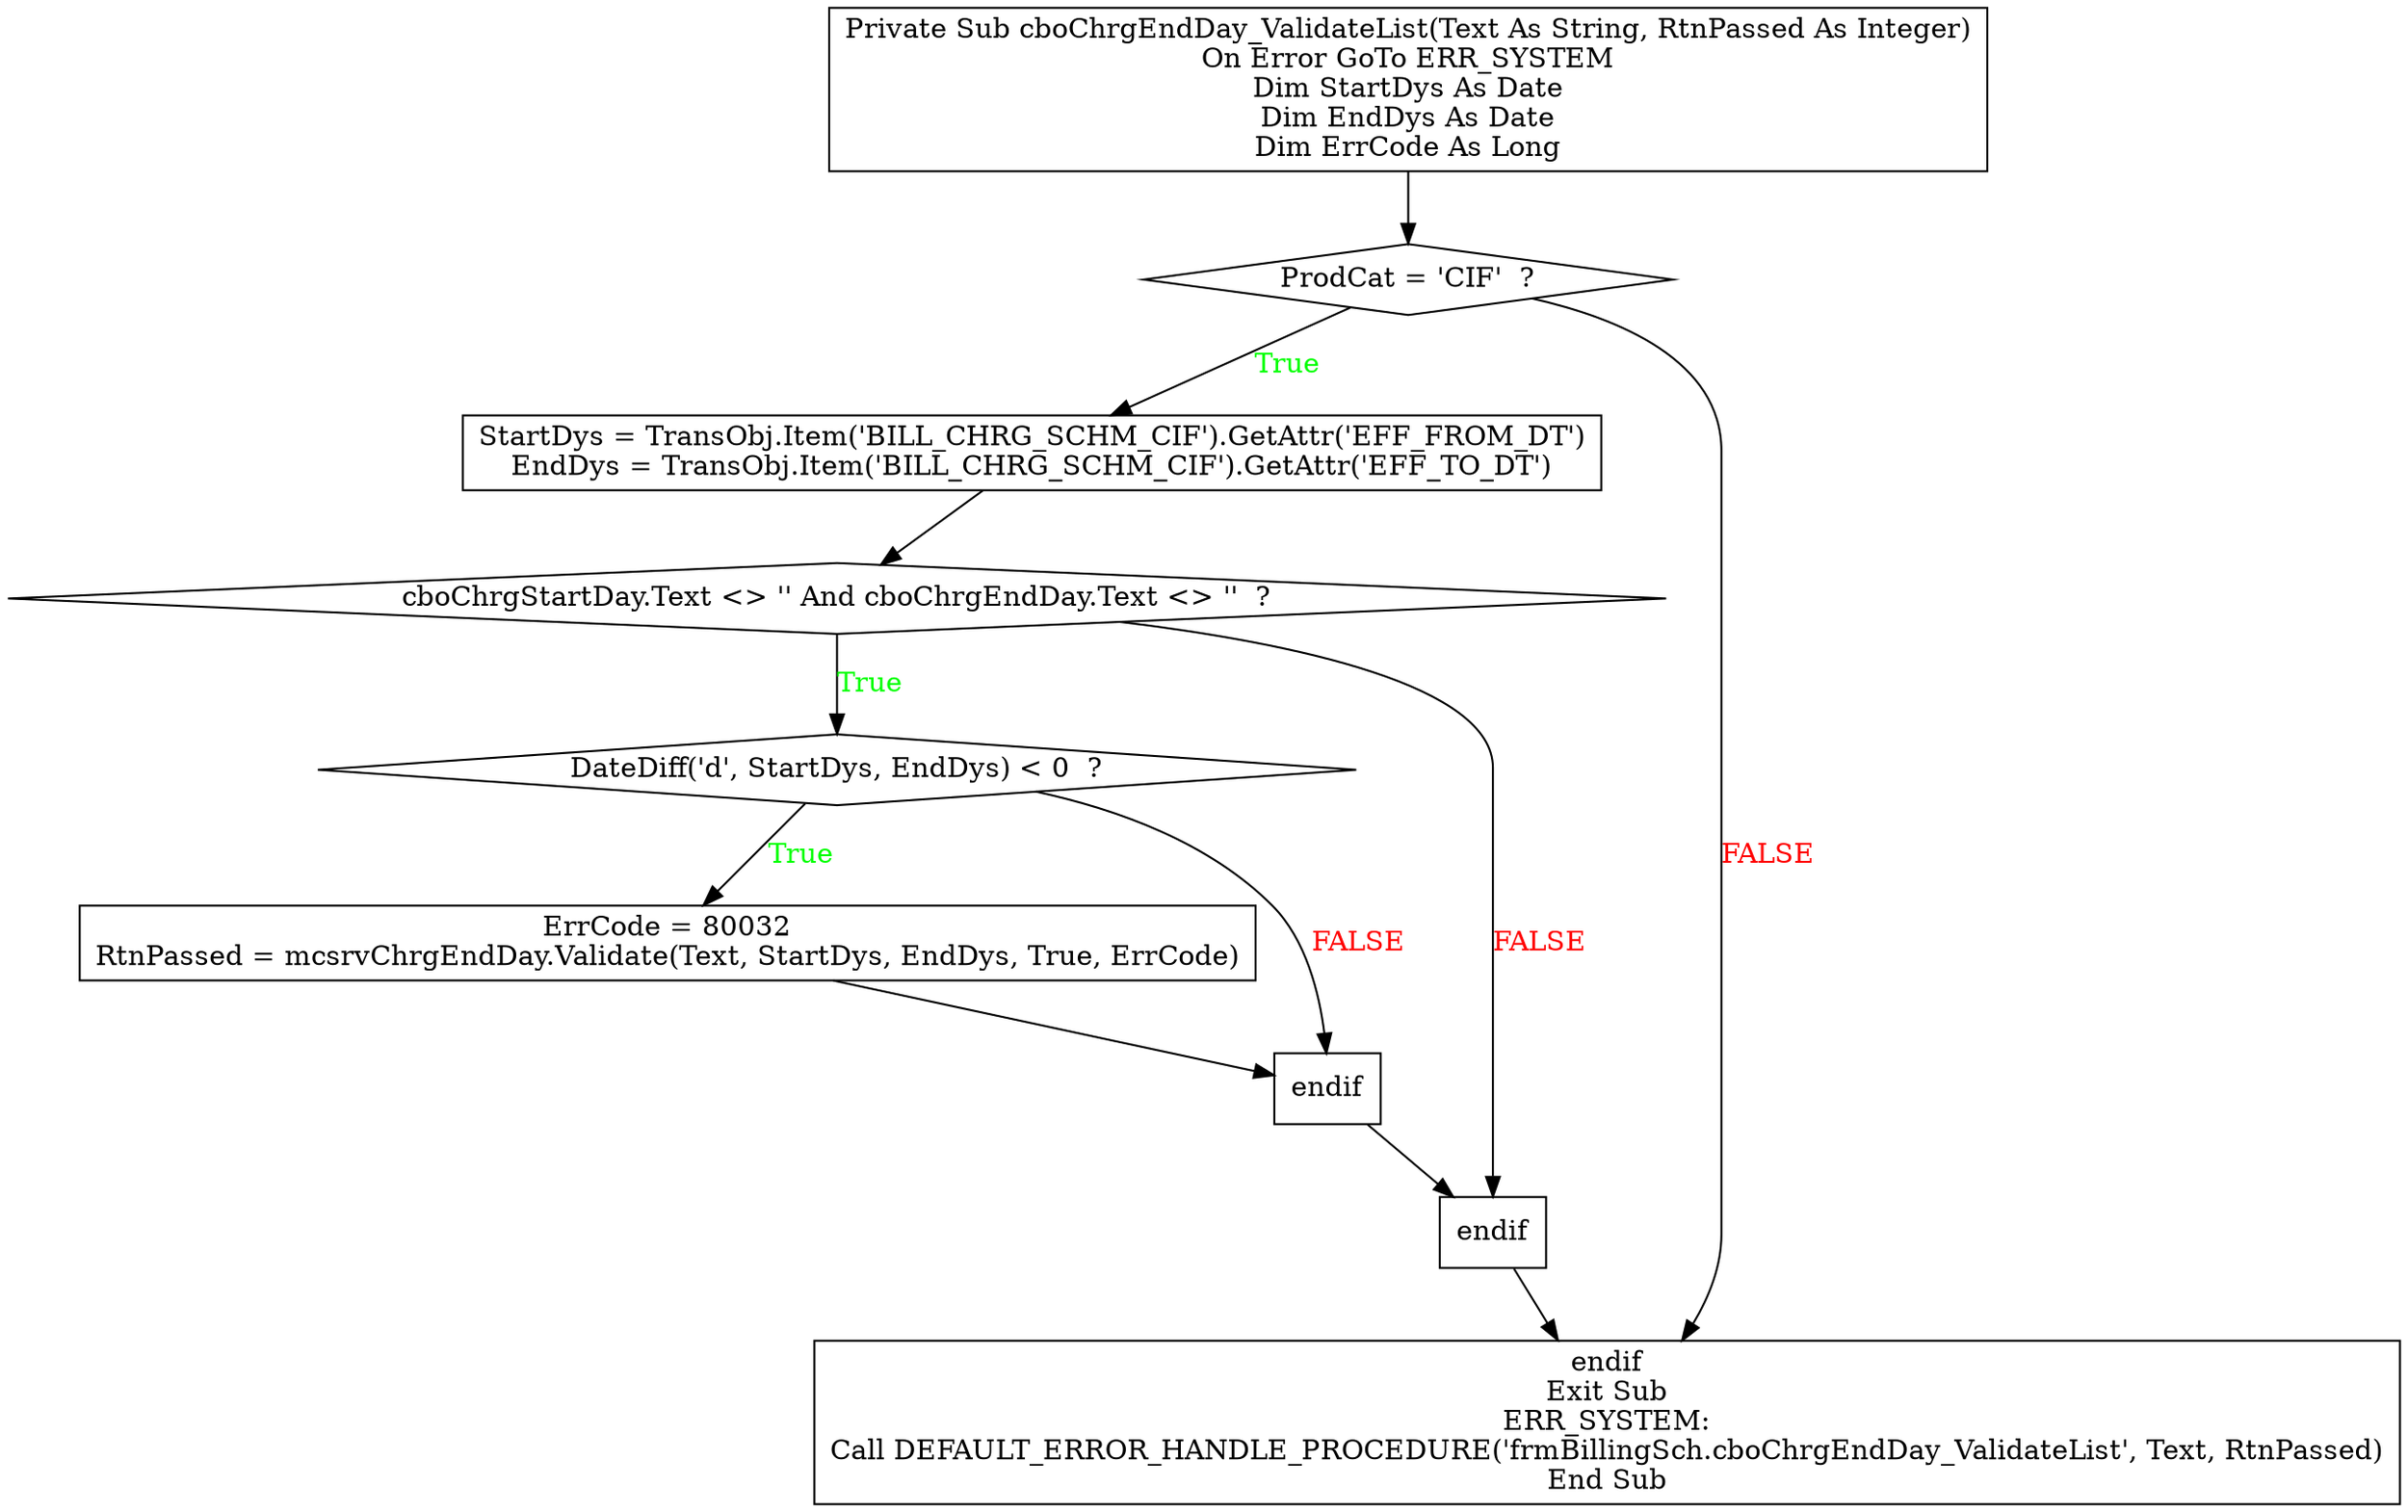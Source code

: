 digraph G{
Node_1 [ label ="Private Sub cboChrgEndDay_ValidateList(Text As String, RtnPassed As Integer)\nOn Error GoTo ERR_SYSTEM\nDim StartDys As Date\nDim EndDys As Date\nDim ErrCode As Long",shape="box"];
Node_2 [ label ="ProdCat = 'CIF'  ?",shape="diamond"];
Node_3 [ label ="StartDys = TransObj.Item('BILL_CHRG_SCHM_CIF').GetAttr('EFF_FROM_DT')\nEndDys = TransObj.Item('BILL_CHRG_SCHM_CIF').GetAttr('EFF_TO_DT')",shape="box"];
Node_4 [ label ="cboChrgStartDay.Text <> '' And cboChrgEndDay.Text <> ''  ?",shape="diamond"];
Node_5 [ label ="DateDiff('d', StartDys, EndDys) < 0  ?",shape="diamond"];
Node_6 [ label ="ErrCode = 80032\nRtnPassed = mcsrvChrgEndDay.Validate(Text, StartDys, EndDys, True, ErrCode)",shape="box"];
Node_7 [ label ="endif",shape="box"];
Node_8 [ label ="endif",shape="box"];
Node_9 [ label ="endif\nExit Sub\nERR_SYSTEM:\nCall DEFAULT_ERROR_HANDLE_PROCEDURE('frmBillingSch.cboChrgEndDay_ValidateList', Text, RtnPassed)\nEnd Sub",shape="box"];
Node_2 -> Node_3 [label="True",fontcolor="GREEN"];
Node_1 -> Node_2;
Node_4 -> Node_5 [label="True",fontcolor="GREEN"];
Node_3 -> Node_4;
Node_5 -> Node_6 [label="True",fontcolor="GREEN"];
Node_5 -> Node_7 [label="FALSE",fontcolor="RED"];
Node_6 -> Node_7;
Node_4 -> Node_8 [label="FALSE",fontcolor="RED"];
Node_7 -> Node_8;
Node_2 -> Node_9 [label="FALSE",fontcolor="RED"];
Node_8 -> Node_9;
}
